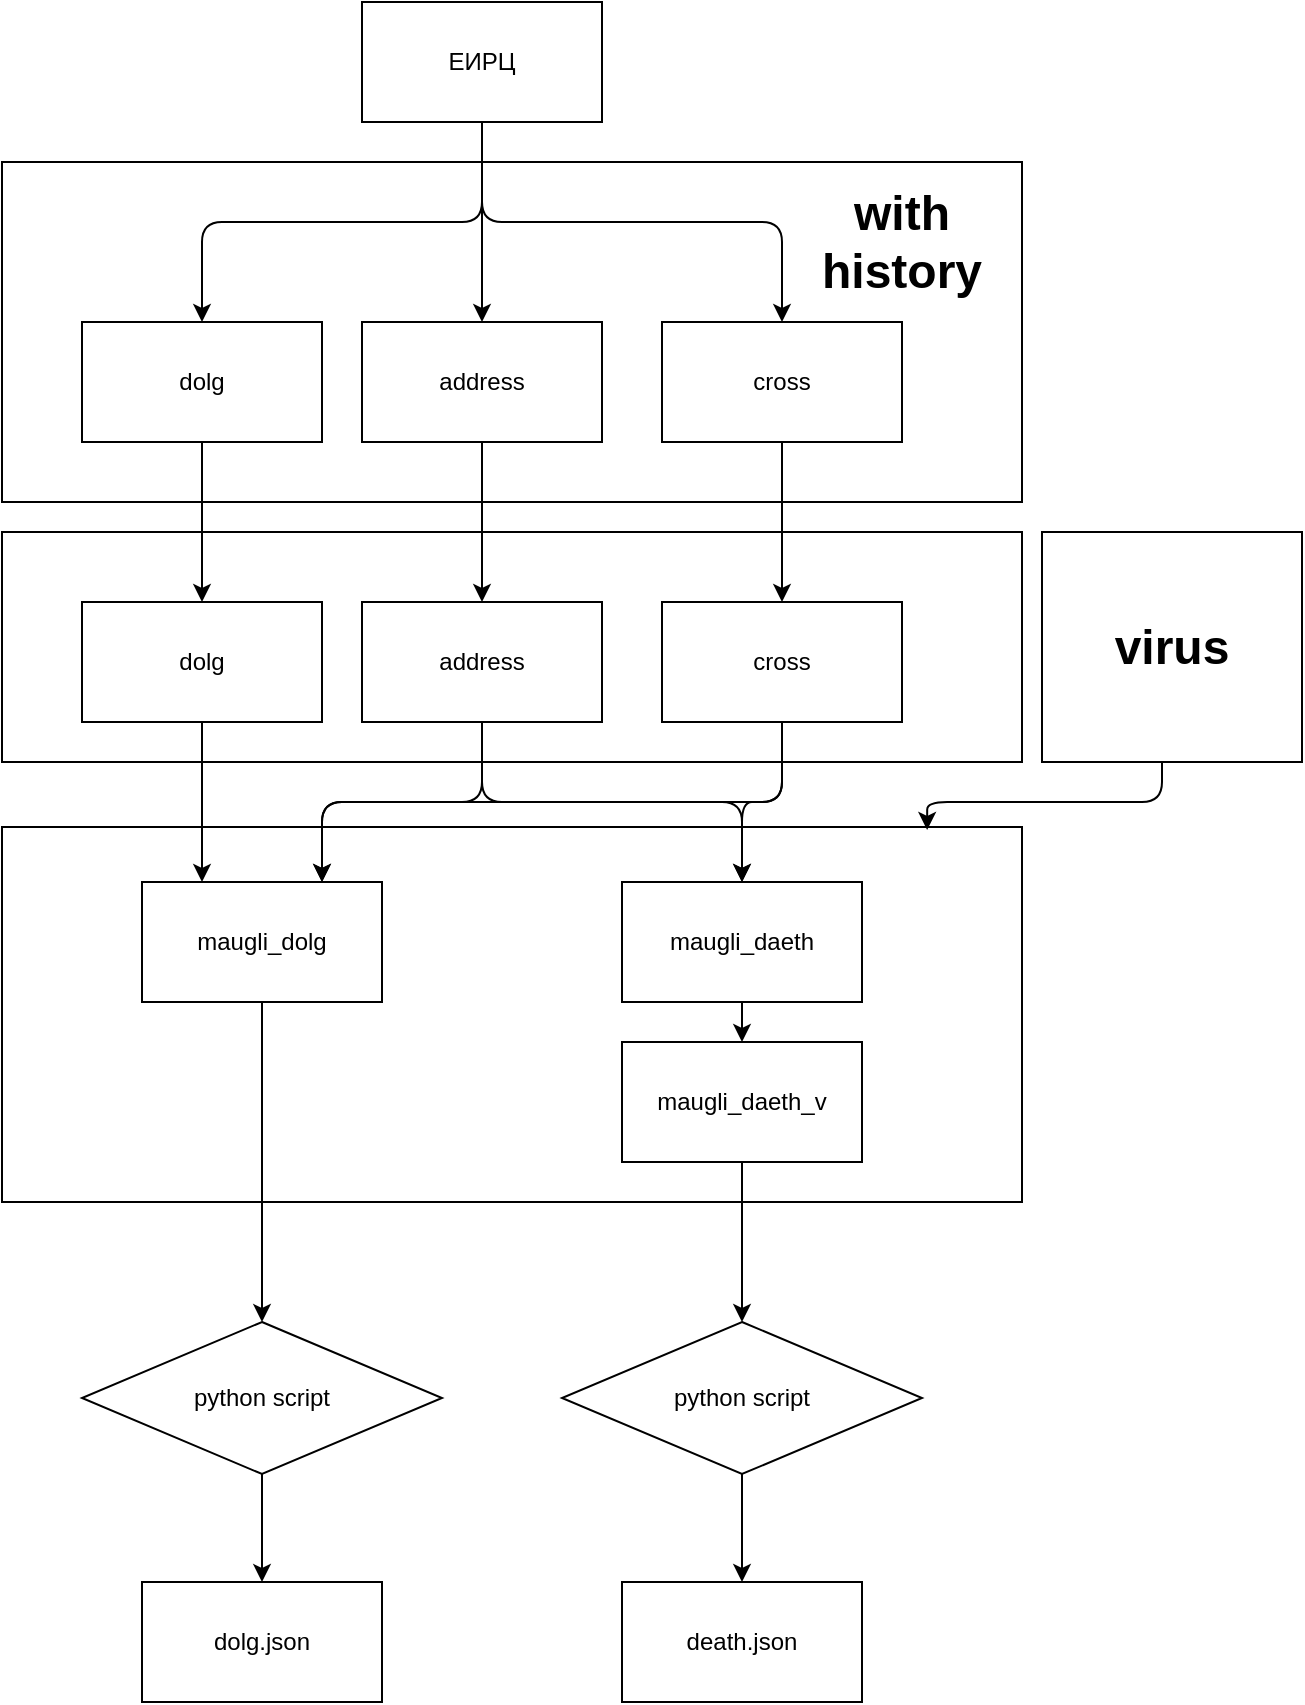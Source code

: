 <mxfile version="14.2.9" type="github">
  <diagram id="lFJEltrvhaYtgHILa2qo" name="Page-1">
    <mxGraphModel dx="1090" dy="2887" grid="1" gridSize="10" guides="1" tooltips="1" connect="1" arrows="1" fold="1" page="1" pageScale="1" pageWidth="1169" pageHeight="1654" math="0" shadow="0">
      <root>
        <mxCell id="0" />
        <mxCell id="1" parent="0" />
        <mxCell id="TO9IgFeLMEn5EproTfnc-32" value="&lt;h1 style=&quot;font-size: 14px&quot;&gt;&lt;br&gt;&lt;/h1&gt;" style="whiteSpace=wrap;html=1;align=right;" vertex="1" parent="1">
          <mxGeometry x="230" y="492.5" width="510" height="187.5" as="geometry" />
        </mxCell>
        <mxCell id="TO9IgFeLMEn5EproTfnc-30" value="&lt;h1 style=&quot;font-size: 14px&quot;&gt;&lt;br&gt;&lt;/h1&gt;" style="whiteSpace=wrap;html=1;align=right;" vertex="1" parent="1">
          <mxGeometry x="230" y="345" width="510" height="115" as="geometry" />
        </mxCell>
        <mxCell id="TO9IgFeLMEn5EproTfnc-10" value="&lt;h1 style=&quot;font-size: 14px&quot;&gt;&lt;br&gt;&lt;/h1&gt;" style="whiteSpace=wrap;html=1;align=right;" vertex="1" parent="1">
          <mxGeometry x="230" y="160" width="510" height="170" as="geometry" />
        </mxCell>
        <mxCell id="TO9IgFeLMEn5EproTfnc-3" style="edgeStyle=orthogonalEdgeStyle;orthogonalLoop=1;jettySize=auto;html=1;entryX=0.5;entryY=0;entryDx=0;entryDy=0;" edge="1" parent="1" source="TO9IgFeLMEn5EproTfnc-1" target="TO9IgFeLMEn5EproTfnc-2">
          <mxGeometry relative="1" as="geometry">
            <Array as="points">
              <mxPoint x="470" y="190" />
              <mxPoint x="330" y="190" />
            </Array>
          </mxGeometry>
        </mxCell>
        <mxCell id="TO9IgFeLMEn5EproTfnc-6" style="edgeStyle=orthogonalEdgeStyle;orthogonalLoop=1;jettySize=auto;html=1;" edge="1" parent="1" source="TO9IgFeLMEn5EproTfnc-1" target="TO9IgFeLMEn5EproTfnc-4">
          <mxGeometry relative="1" as="geometry" />
        </mxCell>
        <mxCell id="TO9IgFeLMEn5EproTfnc-7" style="edgeStyle=orthogonalEdgeStyle;orthogonalLoop=1;jettySize=auto;html=1;" edge="1" parent="1" source="TO9IgFeLMEn5EproTfnc-1" target="TO9IgFeLMEn5EproTfnc-5">
          <mxGeometry relative="1" as="geometry">
            <Array as="points">
              <mxPoint x="470" y="190" />
              <mxPoint x="620" y="190" />
            </Array>
          </mxGeometry>
        </mxCell>
        <mxCell id="TO9IgFeLMEn5EproTfnc-1" value="ЕИРЦ" style="whiteSpace=wrap;html=1;" vertex="1" parent="1">
          <mxGeometry x="410" y="80" width="120" height="60" as="geometry" />
        </mxCell>
        <mxCell id="TO9IgFeLMEn5EproTfnc-15" style="edgeStyle=orthogonalEdgeStyle;orthogonalLoop=1;jettySize=auto;html=1;entryX=0.5;entryY=0;entryDx=0;entryDy=0;" edge="1" parent="1" source="TO9IgFeLMEn5EproTfnc-2" target="TO9IgFeLMEn5EproTfnc-12">
          <mxGeometry relative="1" as="geometry" />
        </mxCell>
        <mxCell id="TO9IgFeLMEn5EproTfnc-2" value="dolg" style="whiteSpace=wrap;html=1;" vertex="1" parent="1">
          <mxGeometry x="270" y="240" width="120" height="60" as="geometry" />
        </mxCell>
        <mxCell id="TO9IgFeLMEn5EproTfnc-16" style="edgeStyle=orthogonalEdgeStyle;orthogonalLoop=1;jettySize=auto;html=1;" edge="1" parent="1" source="TO9IgFeLMEn5EproTfnc-4" target="TO9IgFeLMEn5EproTfnc-13">
          <mxGeometry relative="1" as="geometry" />
        </mxCell>
        <mxCell id="TO9IgFeLMEn5EproTfnc-4" value="address" style="whiteSpace=wrap;html=1;" vertex="1" parent="1">
          <mxGeometry x="410" y="240" width="120" height="60" as="geometry" />
        </mxCell>
        <mxCell id="TO9IgFeLMEn5EproTfnc-17" style="edgeStyle=orthogonalEdgeStyle;orthogonalLoop=1;jettySize=auto;html=1;entryX=0.5;entryY=0;entryDx=0;entryDy=0;" edge="1" parent="1" source="TO9IgFeLMEn5EproTfnc-5" target="TO9IgFeLMEn5EproTfnc-14">
          <mxGeometry relative="1" as="geometry" />
        </mxCell>
        <mxCell id="TO9IgFeLMEn5EproTfnc-5" value="cross" style="whiteSpace=wrap;html=1;" vertex="1" parent="1">
          <mxGeometry x="560" y="240" width="120" height="60" as="geometry" />
        </mxCell>
        <mxCell id="TO9IgFeLMEn5EproTfnc-23" style="edgeStyle=orthogonalEdgeStyle;orthogonalLoop=1;jettySize=auto;html=1;entryX=0.25;entryY=0;entryDx=0;entryDy=0;" edge="1" parent="1" source="TO9IgFeLMEn5EproTfnc-12" target="TO9IgFeLMEn5EproTfnc-20">
          <mxGeometry relative="1" as="geometry">
            <mxPoint x="360" y="520" as="targetPoint" />
            <Array as="points">
              <mxPoint x="330" y="500" />
              <mxPoint x="330" y="500" />
            </Array>
          </mxGeometry>
        </mxCell>
        <mxCell id="TO9IgFeLMEn5EproTfnc-12" value="dolg" style="whiteSpace=wrap;html=1;" vertex="1" parent="1">
          <mxGeometry x="270" y="380" width="120" height="60" as="geometry" />
        </mxCell>
        <mxCell id="TO9IgFeLMEn5EproTfnc-22" style="edgeStyle=orthogonalEdgeStyle;orthogonalLoop=1;jettySize=auto;html=1;entryX=0.75;entryY=0;entryDx=0;entryDy=0;" edge="1" parent="1" source="TO9IgFeLMEn5EproTfnc-13" target="TO9IgFeLMEn5EproTfnc-20">
          <mxGeometry relative="1" as="geometry">
            <mxPoint x="390" y="490" as="targetPoint" />
            <Array as="points">
              <mxPoint x="470" y="480" />
              <mxPoint x="390" y="480" />
            </Array>
          </mxGeometry>
        </mxCell>
        <mxCell id="TO9IgFeLMEn5EproTfnc-13" value="address" style="whiteSpace=wrap;html=1;" vertex="1" parent="1">
          <mxGeometry x="410" y="380" width="120" height="60" as="geometry" />
        </mxCell>
        <mxCell id="TO9IgFeLMEn5EproTfnc-26" style="edgeStyle=orthogonalEdgeStyle;orthogonalLoop=1;jettySize=auto;html=1;entryX=0.5;entryY=0;entryDx=0;entryDy=0;" edge="1" parent="1" source="TO9IgFeLMEn5EproTfnc-14" target="TO9IgFeLMEn5EproTfnc-21">
          <mxGeometry relative="1" as="geometry">
            <Array as="points">
              <mxPoint x="620" y="480" />
              <mxPoint x="600" y="480" />
            </Array>
          </mxGeometry>
        </mxCell>
        <mxCell id="TO9IgFeLMEn5EproTfnc-14" value="cross" style="whiteSpace=wrap;html=1;" vertex="1" parent="1">
          <mxGeometry x="560" y="380" width="120" height="60" as="geometry" />
        </mxCell>
        <mxCell id="TO9IgFeLMEn5EproTfnc-18" value="&lt;h1&gt;with history&lt;/h1&gt;" style="text;html=1;strokeColor=none;fillColor=none;align=center;verticalAlign=middle;whiteSpace=wrap;" vertex="1" parent="1">
          <mxGeometry x="620" y="170" width="120" height="60" as="geometry" />
        </mxCell>
        <mxCell id="TO9IgFeLMEn5EproTfnc-38" style="edgeStyle=orthogonalEdgeStyle;orthogonalLoop=1;jettySize=auto;html=1;entryX=0.5;entryY=0;entryDx=0;entryDy=0;" edge="1" parent="1" source="TO9IgFeLMEn5EproTfnc-20" target="TO9IgFeLMEn5EproTfnc-49">
          <mxGeometry relative="1" as="geometry">
            <mxPoint x="450" y="755.51" as="targetPoint" />
            <Array as="points">
              <mxPoint x="360" y="720" />
              <mxPoint x="360" y="720" />
            </Array>
          </mxGeometry>
        </mxCell>
        <mxCell id="TO9IgFeLMEn5EproTfnc-20" value="maugli_dolg" style="whiteSpace=wrap;html=1;" vertex="1" parent="1">
          <mxGeometry x="300" y="520" width="120" height="60" as="geometry" />
        </mxCell>
        <mxCell id="TO9IgFeLMEn5EproTfnc-28" style="edgeStyle=orthogonalEdgeStyle;orthogonalLoop=1;jettySize=auto;html=1;entryX=0.5;entryY=0;entryDx=0;entryDy=0;" edge="1" parent="1" source="TO9IgFeLMEn5EproTfnc-21" target="TO9IgFeLMEn5EproTfnc-27">
          <mxGeometry relative="1" as="geometry" />
        </mxCell>
        <mxCell id="TO9IgFeLMEn5EproTfnc-21" value="maugli_daeth" style="whiteSpace=wrap;html=1;" vertex="1" parent="1">
          <mxGeometry x="540" y="520" width="120" height="60" as="geometry" />
        </mxCell>
        <mxCell id="TO9IgFeLMEn5EproTfnc-37" style="edgeStyle=orthogonalEdgeStyle;orthogonalLoop=1;jettySize=auto;html=1;exitX=0.5;exitY=1;exitDx=0;exitDy=0;entryX=0.5;entryY=0;entryDx=0;entryDy=0;" edge="1" parent="1" source="TO9IgFeLMEn5EproTfnc-27" target="TO9IgFeLMEn5EproTfnc-46">
          <mxGeometry relative="1" as="geometry">
            <Array as="points">
              <mxPoint x="600" y="720" />
              <mxPoint x="600" y="720" />
            </Array>
          </mxGeometry>
        </mxCell>
        <mxCell id="TO9IgFeLMEn5EproTfnc-27" value="maugli_daeth_v" style="whiteSpace=wrap;html=1;" vertex="1" parent="1">
          <mxGeometry x="540" y="600" width="120" height="60" as="geometry" />
        </mxCell>
        <mxCell id="TO9IgFeLMEn5EproTfnc-33" style="edgeStyle=orthogonalEdgeStyle;orthogonalLoop=1;jettySize=auto;html=1;entryX=0.907;entryY=0.008;entryDx=0;entryDy=0;entryPerimeter=0;" edge="1" parent="1" source="TO9IgFeLMEn5EproTfnc-29" target="TO9IgFeLMEn5EproTfnc-32">
          <mxGeometry relative="1" as="geometry">
            <Array as="points">
              <mxPoint x="810" y="480" />
              <mxPoint x="693" y="480" />
            </Array>
          </mxGeometry>
        </mxCell>
        <mxCell id="TO9IgFeLMEn5EproTfnc-29" value="&lt;h1&gt;virus&lt;/h1&gt;" style="whiteSpace=wrap;html=1;" vertex="1" parent="1">
          <mxGeometry x="750" y="345" width="130" height="115" as="geometry" />
        </mxCell>
        <mxCell id="TO9IgFeLMEn5EproTfnc-43" style="edgeStyle=orthogonalEdgeStyle;orthogonalLoop=1;jettySize=auto;html=1;exitX=0.5;exitY=1;exitDx=0;exitDy=0;entryX=0.5;entryY=0;entryDx=0;entryDy=0;" edge="1" parent="1" source="TO9IgFeLMEn5EproTfnc-49" target="TO9IgFeLMEn5EproTfnc-41">
          <mxGeometry relative="1" as="geometry">
            <mxPoint x="298.75" y="798.75" as="sourcePoint" />
            <Array as="points">
              <mxPoint x="360" y="860" />
              <mxPoint x="360" y="860" />
            </Array>
          </mxGeometry>
        </mxCell>
        <mxCell id="TO9IgFeLMEn5EproTfnc-41" value="dolg.json" style="whiteSpace=wrap;html=1;" vertex="1" parent="1">
          <mxGeometry x="300" y="870" width="120" height="60" as="geometry" />
        </mxCell>
        <mxCell id="TO9IgFeLMEn5EproTfnc-42" value="death.json" style="whiteSpace=wrap;html=1;" vertex="1" parent="1">
          <mxGeometry x="540" y="870" width="120" height="60" as="geometry" />
        </mxCell>
        <mxCell id="TO9IgFeLMEn5EproTfnc-48" style="edgeStyle=orthogonalEdgeStyle;orthogonalLoop=1;jettySize=auto;html=1;entryX=0.5;entryY=0;entryDx=0;entryDy=0;" edge="1" parent="1" source="TO9IgFeLMEn5EproTfnc-46" target="TO9IgFeLMEn5EproTfnc-42">
          <mxGeometry relative="1" as="geometry">
            <mxPoint x="620" y="860" as="targetPoint" />
          </mxGeometry>
        </mxCell>
        <mxCell id="TO9IgFeLMEn5EproTfnc-46" value="python script" style="rhombus;whiteSpace=wrap;html=1;" vertex="1" parent="1">
          <mxGeometry x="510" y="740" width="180" height="76" as="geometry" />
        </mxCell>
        <mxCell id="TO9IgFeLMEn5EproTfnc-49" value="python script" style="rhombus;whiteSpace=wrap;html=1;" vertex="1" parent="1">
          <mxGeometry x="270" y="740" width="180" height="76" as="geometry" />
        </mxCell>
        <mxCell id="TO9IgFeLMEn5EproTfnc-50" value="" style="group" vertex="1" connectable="0" parent="1">
          <mxGeometry x="390" y="480" width="230" as="geometry" />
        </mxCell>
        <mxCell id="TO9IgFeLMEn5EproTfnc-25" style="edgeStyle=orthogonalEdgeStyle;orthogonalLoop=1;jettySize=auto;html=1;" edge="1" parent="TO9IgFeLMEn5EproTfnc-50" source="TO9IgFeLMEn5EproTfnc-13" target="TO9IgFeLMEn5EproTfnc-21">
          <mxGeometry relative="1" as="geometry">
            <Array as="points">
              <mxPoint x="80" />
              <mxPoint x="210" />
            </Array>
          </mxGeometry>
        </mxCell>
        <mxCell id="TO9IgFeLMEn5EproTfnc-24" style="edgeStyle=orthogonalEdgeStyle;orthogonalLoop=1;jettySize=auto;html=1;entryX=0.75;entryY=0;entryDx=0;entryDy=0;" edge="1" parent="TO9IgFeLMEn5EproTfnc-50" source="TO9IgFeLMEn5EproTfnc-14" target="TO9IgFeLMEn5EproTfnc-20">
          <mxGeometry relative="1" as="geometry">
            <mxPoint x="-30" y="40" as="targetPoint" />
            <Array as="points">
              <mxPoint x="230" />
              <mxPoint />
            </Array>
          </mxGeometry>
        </mxCell>
      </root>
    </mxGraphModel>
  </diagram>
</mxfile>
